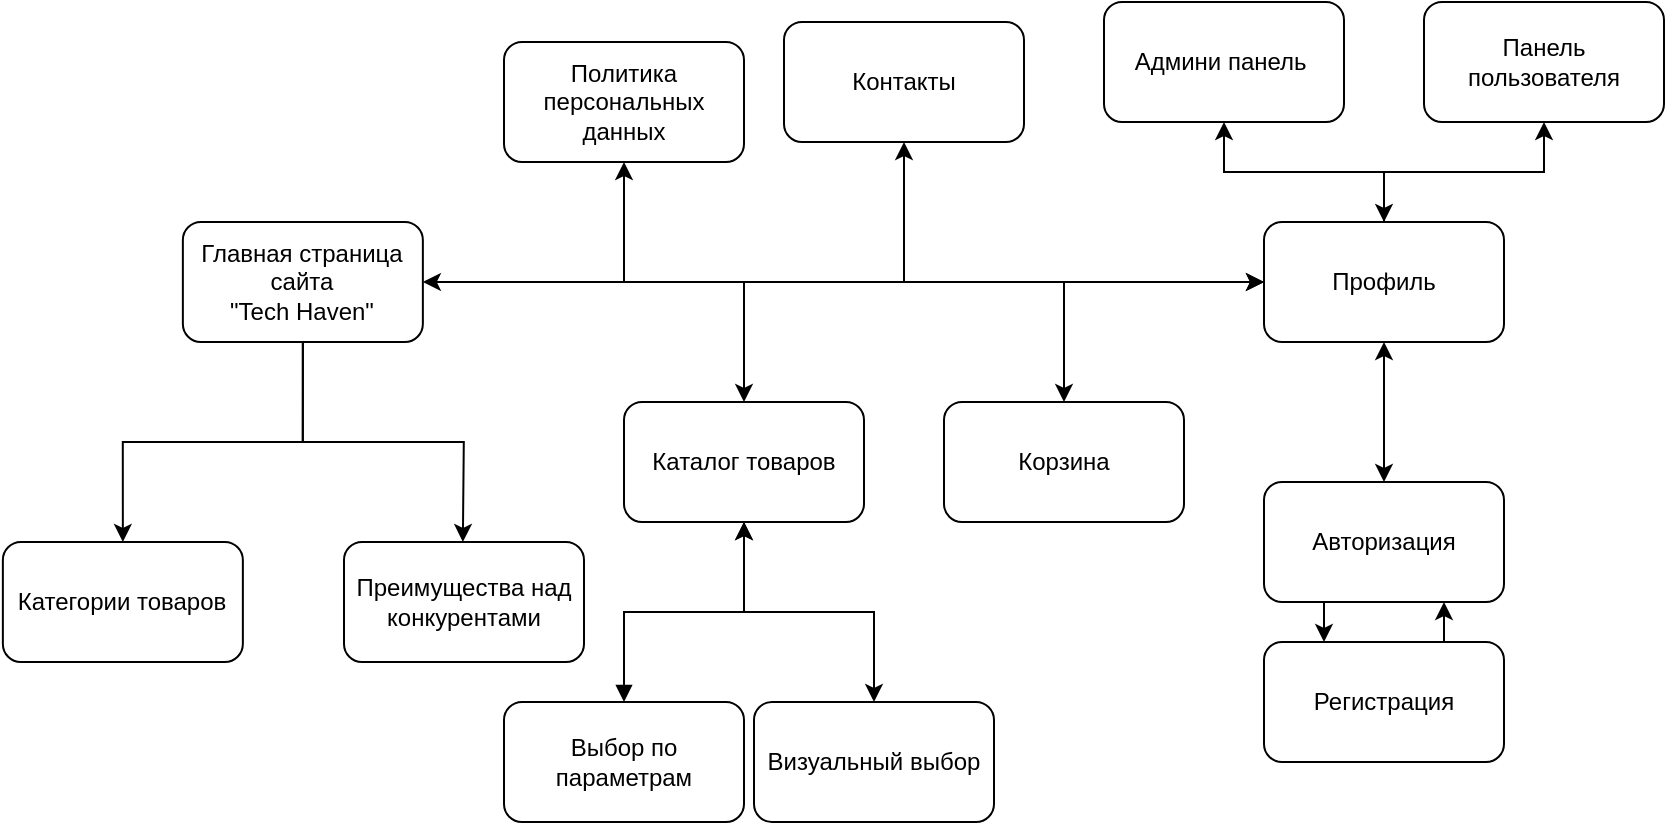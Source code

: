 <mxfile version="24.7.17">
  <diagram name="Page-1" id="958y8-Nk_WakkHYzs16g">
    <mxGraphModel dx="1074" dy="1216" grid="1" gridSize="10" guides="1" tooltips="1" connect="1" arrows="1" fold="1" page="1" pageScale="1" pageWidth="850" pageHeight="1100" math="0" shadow="0">
      <root>
        <mxCell id="0" />
        <mxCell id="1" parent="0" />
        <mxCell id="wpjNYEgVJ0VHxUHa6JMo-17" style="edgeStyle=orthogonalEdgeStyle;rounded=0;orthogonalLoop=1;jettySize=auto;html=1;exitX=1;exitY=0.5;exitDx=0;exitDy=0;entryX=0;entryY=0.5;entryDx=0;entryDy=0;startArrow=classic;startFill=1;" edge="1" parent="1" source="wpjNYEgVJ0VHxUHa6JMo-1" target="wpjNYEgVJ0VHxUHa6JMo-6">
          <mxGeometry relative="1" as="geometry" />
        </mxCell>
        <mxCell id="wpjNYEgVJ0VHxUHa6JMo-19" style="edgeStyle=orthogonalEdgeStyle;rounded=0;orthogonalLoop=1;jettySize=auto;html=1;exitX=0.5;exitY=1;exitDx=0;exitDy=0;entryX=0.5;entryY=0;entryDx=0;entryDy=0;" edge="1" parent="1" source="wpjNYEgVJ0VHxUHa6JMo-1">
          <mxGeometry relative="1" as="geometry">
            <mxPoint x="279.43" y="290.0" as="targetPoint" />
          </mxGeometry>
        </mxCell>
        <mxCell id="wpjNYEgVJ0VHxUHa6JMo-21" style="edgeStyle=orthogonalEdgeStyle;rounded=0;orthogonalLoop=1;jettySize=auto;html=1;exitX=0.5;exitY=1;exitDx=0;exitDy=0;entryX=0.5;entryY=0;entryDx=0;entryDy=0;" edge="1" parent="1" source="wpjNYEgVJ0VHxUHa6JMo-1" target="wpjNYEgVJ0VHxUHa6JMo-20">
          <mxGeometry relative="1" as="geometry" />
        </mxCell>
        <mxCell id="wpjNYEgVJ0VHxUHa6JMo-1" value="Главная страница сайта&lt;div&gt;&quot;Tech Haven&quot;&lt;/div&gt;" style="rounded=1;whiteSpace=wrap;html=1;" vertex="1" parent="1">
          <mxGeometry x="139.43" y="130" width="120" height="60" as="geometry" />
        </mxCell>
        <mxCell id="wpjNYEgVJ0VHxUHa6JMo-2" value="Политика персональных данных" style="rounded=1;whiteSpace=wrap;html=1;" vertex="1" parent="1">
          <mxGeometry x="300" y="40" width="120" height="60" as="geometry" />
        </mxCell>
        <mxCell id="wpjNYEgVJ0VHxUHa6JMo-3" value="Каталог товаров" style="rounded=1;whiteSpace=wrap;html=1;" vertex="1" parent="1">
          <mxGeometry x="360" y="220" width="120" height="60" as="geometry" />
        </mxCell>
        <mxCell id="wpjNYEgVJ0VHxUHa6JMo-5" value="Контакты" style="rounded=1;whiteSpace=wrap;html=1;" vertex="1" parent="1">
          <mxGeometry x="440" y="30" width="120" height="60" as="geometry" />
        </mxCell>
        <mxCell id="wpjNYEgVJ0VHxUHa6JMo-9" style="edgeStyle=orthogonalEdgeStyle;rounded=0;orthogonalLoop=1;jettySize=auto;html=1;exitX=0.5;exitY=0;exitDx=0;exitDy=0;entryX=0.5;entryY=1;entryDx=0;entryDy=0;startArrow=classic;startFill=1;" edge="1" parent="1" source="wpjNYEgVJ0VHxUHa6JMo-6" target="wpjNYEgVJ0VHxUHa6JMo-8">
          <mxGeometry relative="1" as="geometry" />
        </mxCell>
        <mxCell id="wpjNYEgVJ0VHxUHa6JMo-10" style="edgeStyle=orthogonalEdgeStyle;rounded=0;orthogonalLoop=1;jettySize=auto;html=1;exitX=0.5;exitY=0;exitDx=0;exitDy=0;entryX=0.5;entryY=1;entryDx=0;entryDy=0;" edge="1" parent="1" source="wpjNYEgVJ0VHxUHa6JMo-6" target="wpjNYEgVJ0VHxUHa6JMo-7">
          <mxGeometry relative="1" as="geometry" />
        </mxCell>
        <mxCell id="wpjNYEgVJ0VHxUHa6JMo-12" style="edgeStyle=orthogonalEdgeStyle;rounded=0;orthogonalLoop=1;jettySize=auto;html=1;exitX=0.5;exitY=1;exitDx=0;exitDy=0;entryX=0.5;entryY=0;entryDx=0;entryDy=0;startArrow=classic;startFill=1;" edge="1" parent="1" source="wpjNYEgVJ0VHxUHa6JMo-6" target="wpjNYEgVJ0VHxUHa6JMo-11">
          <mxGeometry relative="1" as="geometry" />
        </mxCell>
        <mxCell id="wpjNYEgVJ0VHxUHa6JMo-23" style="edgeStyle=orthogonalEdgeStyle;rounded=0;orthogonalLoop=1;jettySize=auto;html=1;exitX=0;exitY=0.5;exitDx=0;exitDy=0;entryX=0.5;entryY=1;entryDx=0;entryDy=0;" edge="1" parent="1" source="wpjNYEgVJ0VHxUHa6JMo-6" target="wpjNYEgVJ0VHxUHa6JMo-5">
          <mxGeometry relative="1" as="geometry" />
        </mxCell>
        <mxCell id="wpjNYEgVJ0VHxUHa6JMo-24" style="edgeStyle=orthogonalEdgeStyle;rounded=0;orthogonalLoop=1;jettySize=auto;html=1;exitX=0;exitY=0.5;exitDx=0;exitDy=0;entryX=0.5;entryY=1;entryDx=0;entryDy=0;" edge="1" parent="1" source="wpjNYEgVJ0VHxUHa6JMo-6" target="wpjNYEgVJ0VHxUHa6JMo-2">
          <mxGeometry relative="1" as="geometry">
            <Array as="points">
              <mxPoint x="360" y="160" />
            </Array>
          </mxGeometry>
        </mxCell>
        <mxCell id="wpjNYEgVJ0VHxUHa6JMo-25" style="edgeStyle=orthogonalEdgeStyle;rounded=0;orthogonalLoop=1;jettySize=auto;html=1;exitX=0;exitY=0.5;exitDx=0;exitDy=0;entryX=0.5;entryY=0;entryDx=0;entryDy=0;" edge="1" parent="1" source="wpjNYEgVJ0VHxUHa6JMo-6" target="wpjNYEgVJ0VHxUHa6JMo-3">
          <mxGeometry relative="1" as="geometry" />
        </mxCell>
        <mxCell id="wpjNYEgVJ0VHxUHa6JMo-6" value="Профиль" style="rounded=1;whiteSpace=wrap;html=1;" vertex="1" parent="1">
          <mxGeometry x="680" y="130" width="120" height="60" as="geometry" />
        </mxCell>
        <mxCell id="wpjNYEgVJ0VHxUHa6JMo-7" value="Админи панель&amp;nbsp;" style="rounded=1;whiteSpace=wrap;html=1;" vertex="1" parent="1">
          <mxGeometry x="600" y="20" width="120" height="60" as="geometry" />
        </mxCell>
        <mxCell id="wpjNYEgVJ0VHxUHa6JMo-8" value="Панель пользователя" style="rounded=1;whiteSpace=wrap;html=1;" vertex="1" parent="1">
          <mxGeometry x="760" y="20" width="120" height="60" as="geometry" />
        </mxCell>
        <mxCell id="wpjNYEgVJ0VHxUHa6JMo-15" style="edgeStyle=orthogonalEdgeStyle;rounded=0;orthogonalLoop=1;jettySize=auto;html=1;exitX=0.25;exitY=1;exitDx=0;exitDy=0;entryX=0.25;entryY=0;entryDx=0;entryDy=0;" edge="1" parent="1" source="wpjNYEgVJ0VHxUHa6JMo-11" target="wpjNYEgVJ0VHxUHa6JMo-14">
          <mxGeometry relative="1" as="geometry" />
        </mxCell>
        <mxCell id="wpjNYEgVJ0VHxUHa6JMo-11" value="Авторизация" style="rounded=1;whiteSpace=wrap;html=1;" vertex="1" parent="1">
          <mxGeometry x="680" y="260" width="120" height="60" as="geometry" />
        </mxCell>
        <mxCell id="wpjNYEgVJ0VHxUHa6JMo-27" style="edgeStyle=orthogonalEdgeStyle;rounded=0;orthogonalLoop=1;jettySize=auto;html=1;exitX=0.5;exitY=0;exitDx=0;exitDy=0;entryX=0;entryY=0.5;entryDx=0;entryDy=0;startArrow=classic;startFill=1;" edge="1" parent="1" source="wpjNYEgVJ0VHxUHa6JMo-13" target="wpjNYEgVJ0VHxUHa6JMo-6">
          <mxGeometry relative="1" as="geometry" />
        </mxCell>
        <mxCell id="wpjNYEgVJ0VHxUHa6JMo-13" value="Корзина" style="rounded=1;whiteSpace=wrap;html=1;" vertex="1" parent="1">
          <mxGeometry x="520" y="220" width="120" height="60" as="geometry" />
        </mxCell>
        <mxCell id="wpjNYEgVJ0VHxUHa6JMo-16" style="edgeStyle=orthogonalEdgeStyle;rounded=0;orthogonalLoop=1;jettySize=auto;html=1;exitX=0.75;exitY=0;exitDx=0;exitDy=0;entryX=0.75;entryY=1;entryDx=0;entryDy=0;" edge="1" parent="1" source="wpjNYEgVJ0VHxUHa6JMo-14" target="wpjNYEgVJ0VHxUHa6JMo-11">
          <mxGeometry relative="1" as="geometry" />
        </mxCell>
        <mxCell id="wpjNYEgVJ0VHxUHa6JMo-14" value="Регистрация" style="rounded=1;whiteSpace=wrap;html=1;" vertex="1" parent="1">
          <mxGeometry x="680" y="340" width="120" height="60" as="geometry" />
        </mxCell>
        <mxCell id="wpjNYEgVJ0VHxUHa6JMo-18" value="Преимущества над конкурентами" style="rounded=1;whiteSpace=wrap;html=1;" vertex="1" parent="1">
          <mxGeometry x="220" y="290" width="120" height="60" as="geometry" />
        </mxCell>
        <mxCell id="wpjNYEgVJ0VHxUHa6JMo-20" value="Категории товаров" style="rounded=1;whiteSpace=wrap;html=1;" vertex="1" parent="1">
          <mxGeometry x="49.43" y="290" width="120" height="60" as="geometry" />
        </mxCell>
        <mxCell id="wpjNYEgVJ0VHxUHa6JMo-30" style="edgeStyle=orthogonalEdgeStyle;rounded=0;orthogonalLoop=1;jettySize=auto;html=1;exitX=0.5;exitY=0;exitDx=0;exitDy=0;entryX=0.5;entryY=1;entryDx=0;entryDy=0;startArrow=block;startFill=1;" edge="1" parent="1" source="wpjNYEgVJ0VHxUHa6JMo-28" target="wpjNYEgVJ0VHxUHa6JMo-3">
          <mxGeometry relative="1" as="geometry" />
        </mxCell>
        <mxCell id="wpjNYEgVJ0VHxUHa6JMo-28" value="Выбор по параметрам" style="rounded=1;whiteSpace=wrap;html=1;" vertex="1" parent="1">
          <mxGeometry x="300" y="370" width="120" height="60" as="geometry" />
        </mxCell>
        <mxCell id="wpjNYEgVJ0VHxUHa6JMo-31" style="edgeStyle=orthogonalEdgeStyle;rounded=0;orthogonalLoop=1;jettySize=auto;html=1;exitX=0.5;exitY=0;exitDx=0;exitDy=0;entryX=0.5;entryY=1;entryDx=0;entryDy=0;startArrow=classic;startFill=1;" edge="1" parent="1" source="wpjNYEgVJ0VHxUHa6JMo-29" target="wpjNYEgVJ0VHxUHa6JMo-3">
          <mxGeometry relative="1" as="geometry" />
        </mxCell>
        <mxCell id="wpjNYEgVJ0VHxUHa6JMo-29" value="Визуальный выбор" style="rounded=1;whiteSpace=wrap;html=1;" vertex="1" parent="1">
          <mxGeometry x="425" y="370" width="120" height="60" as="geometry" />
        </mxCell>
      </root>
    </mxGraphModel>
  </diagram>
</mxfile>
